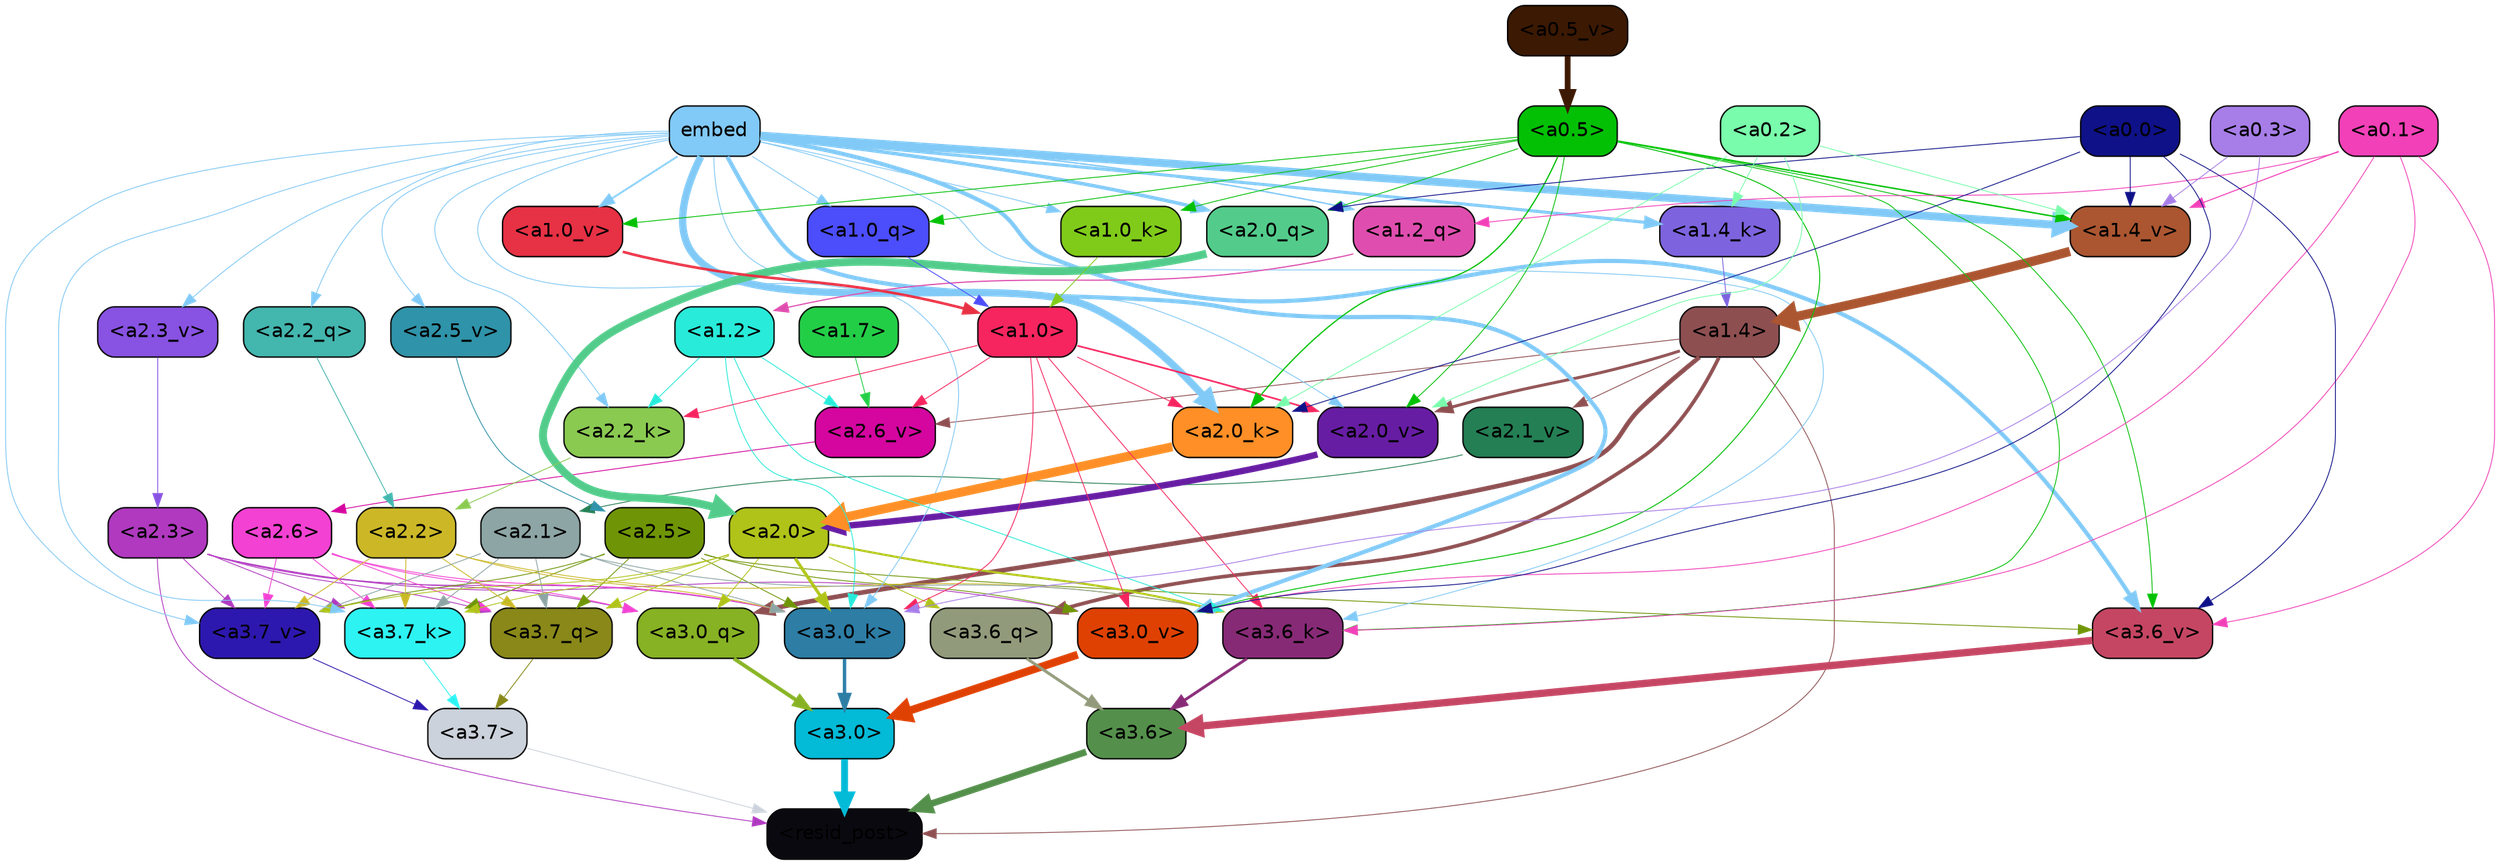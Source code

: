 strict digraph "" {
	graph [bgcolor=transparent,
		layout=dot,
		overlap=false,
		splines=true
	];
	"<a3.7>"	[color=black,
		fillcolor="#ccd2db",
		fontname=Helvetica,
		shape=box,
		style="filled, rounded"];
	"<resid_post>"	[color=black,
		fillcolor="#0b0910",
		fontname=Helvetica,
		shape=box,
		style="filled, rounded"];
	"<a3.7>" -> "<resid_post>"	[color="#ccd2db",
		penwidth=0.6];
	"<a3.6>"	[color=black,
		fillcolor="#54904b",
		fontname=Helvetica,
		shape=box,
		style="filled, rounded"];
	"<a3.6>" -> "<resid_post>"	[color="#54904b",
		penwidth=4.753257989883423];
	"<a3.0>"	[color=black,
		fillcolor="#03bad7",
		fontname=Helvetica,
		shape=box,
		style="filled, rounded"];
	"<a3.0>" -> "<resid_post>"	[color="#03bad7",
		penwidth=4.90053927898407];
	"<a2.3>"	[color=black,
		fillcolor="#b039c0",
		fontname=Helvetica,
		shape=box,
		style="filled, rounded"];
	"<a2.3>" -> "<resid_post>"	[color="#b039c0",
		penwidth=0.6];
	"<a3.7_q>"	[color=black,
		fillcolor="#898819",
		fontname=Helvetica,
		shape=box,
		style="filled, rounded"];
	"<a2.3>" -> "<a3.7_q>"	[color="#b039c0",
		penwidth=0.6];
	"<a3.0_q>"	[color=black,
		fillcolor="#87b224",
		fontname=Helvetica,
		shape=box,
		style="filled, rounded"];
	"<a2.3>" -> "<a3.0_q>"	[color="#b039c0",
		penwidth=0.6];
	"<a3.7_k>"	[color=black,
		fillcolor="#2df3f2",
		fontname=Helvetica,
		shape=box,
		style="filled, rounded"];
	"<a2.3>" -> "<a3.7_k>"	[color="#b039c0",
		penwidth=0.6];
	"<a3.0_k>"	[color=black,
		fillcolor="#2d7da5",
		fontname=Helvetica,
		shape=box,
		style="filled, rounded"];
	"<a2.3>" -> "<a3.0_k>"	[color="#b039c0",
		penwidth=0.6];
	"<a3.7_v>"	[color=black,
		fillcolor="#2c18ae",
		fontname=Helvetica,
		shape=box,
		style="filled, rounded"];
	"<a2.3>" -> "<a3.7_v>"	[color="#b039c0",
		penwidth=0.6];
	"<a3.0_v>"	[color=black,
		fillcolor="#df4103",
		fontname=Helvetica,
		shape=box,
		style="filled, rounded"];
	"<a2.3>" -> "<a3.0_v>"	[color="#b039c0",
		penwidth=0.6];
	"<a1.4>"	[color=black,
		fillcolor="#8e4f51",
		fontname=Helvetica,
		shape=box,
		style="filled, rounded"];
	"<a1.4>" -> "<resid_post>"	[color="#8e4f51",
		penwidth=0.6];
	"<a3.6_q>"	[color=black,
		fillcolor="#919a7a",
		fontname=Helvetica,
		shape=box,
		style="filled, rounded"];
	"<a1.4>" -> "<a3.6_q>"	[color="#8e4f51",
		penwidth=2.6043437719345093];
	"<a1.4>" -> "<a3.0_q>"	[color="#8e4f51",
		penwidth=3.2779015004634857];
	"<a2.6_v>"	[color=black,
		fillcolor="#d4069f",
		fontname=Helvetica,
		shape=box,
		style="filled, rounded"];
	"<a1.4>" -> "<a2.6_v>"	[color="#8e4f51",
		penwidth=0.6];
	"<a2.1_v>"	[color=black,
		fillcolor="#247f54",
		fontname=Helvetica,
		shape=box,
		style="filled, rounded"];
	"<a1.4>" -> "<a2.1_v>"	[color="#8e4f51",
		penwidth=0.6];
	"<a2.0_v>"	[color=black,
		fillcolor="#671da3",
		fontname=Helvetica,
		shape=box,
		style="filled, rounded"];
	"<a1.4>" -> "<a2.0_v>"	[color="#8e4f51",
		penwidth=2.089712530374527];
	"<a3.7_q>" -> "<a3.7>"	[color="#898819",
		penwidth=0.6];
	"<a3.6_q>" -> "<a3.6>"	[color="#919a7a",
		penwidth=2.091020345687866];
	"<a3.0_q>" -> "<a3.0>"	[color="#87b224",
		penwidth=2.7421876192092896];
	"<a3.7_k>" -> "<a3.7>"	[color="#2df3f2",
		penwidth=0.6];
	"<a3.6_k>"	[color=black,
		fillcolor="#872a76",
		fontname=Helvetica,
		shape=box,
		style="filled, rounded"];
	"<a3.6_k>" -> "<a3.6>"	[color="#872a76",
		penwidth=2.048597991466522];
	"<a3.0_k>" -> "<a3.0>"	[color="#2d7da5",
		penwidth=2.476402521133423];
	"<a3.7_v>" -> "<a3.7>"	[color="#2c18ae",
		penwidth=0.6];
	"<a3.6_v>"	[color=black,
		fillcolor="#c54663",
		fontname=Helvetica,
		shape=box,
		style="filled, rounded"];
	"<a3.6_v>" -> "<a3.6>"	[color="#c54663",
		penwidth=5.2550448179244995];
	"<a3.0_v>" -> "<a3.0>"	[color="#df4103",
		penwidth=5.652270674705505];
	"<a2.6>"	[color=black,
		fillcolor="#f341d3",
		fontname=Helvetica,
		shape=box,
		style="filled, rounded"];
	"<a2.6>" -> "<a3.7_q>"	[color="#f341d3",
		penwidth=0.6];
	"<a2.6>" -> "<a3.0_q>"	[color="#f341d3",
		penwidth=0.6];
	"<a2.6>" -> "<a3.7_k>"	[color="#f341d3",
		penwidth=0.6];
	"<a2.6>" -> "<a3.0_k>"	[color="#f341d3",
		penwidth=0.6];
	"<a2.6>" -> "<a3.7_v>"	[color="#f341d3",
		penwidth=0.6];
	"<a2.5>"	[color=black,
		fillcolor="#6f9506",
		fontname=Helvetica,
		shape=box,
		style="filled, rounded"];
	"<a2.5>" -> "<a3.7_q>"	[color="#6f9506",
		penwidth=0.6];
	"<a2.5>" -> "<a3.7_k>"	[color="#6f9506",
		penwidth=0.6];
	"<a2.5>" -> "<a3.0_k>"	[color="#6f9506",
		penwidth=0.6];
	"<a2.5>" -> "<a3.7_v>"	[color="#6f9506",
		penwidth=0.6];
	"<a2.5>" -> "<a3.6_v>"	[color="#6f9506",
		penwidth=0.6];
	"<a2.5>" -> "<a3.0_v>"	[color="#6f9506",
		penwidth=0.6];
	"<a2.2>"	[color=black,
		fillcolor="#ccb827",
		fontname=Helvetica,
		shape=box,
		style="filled, rounded"];
	"<a2.2>" -> "<a3.7_q>"	[color="#ccb827",
		penwidth=0.6];
	"<a2.2>" -> "<a3.7_k>"	[color="#ccb827",
		penwidth=0.6];
	"<a2.2>" -> "<a3.6_k>"	[color="#ccb827",
		penwidth=0.6];
	"<a2.2>" -> "<a3.0_k>"	[color="#ccb827",
		penwidth=0.6];
	"<a2.2>" -> "<a3.7_v>"	[color="#ccb827",
		penwidth=0.6];
	"<a2.1>"	[color=black,
		fillcolor="#8da5a4",
		fontname=Helvetica,
		shape=box,
		style="filled, rounded"];
	"<a2.1>" -> "<a3.7_q>"	[color="#8da5a4",
		penwidth=0.6];
	"<a2.1>" -> "<a3.7_k>"	[color="#8da5a4",
		penwidth=0.6];
	"<a2.1>" -> "<a3.6_k>"	[color="#8da5a4",
		penwidth=0.6];
	"<a2.1>" -> "<a3.0_k>"	[color="#8da5a4",
		penwidth=0.6];
	"<a2.1>" -> "<a3.7_v>"	[color="#8da5a4",
		penwidth=0.6];
	"<a2.0>"	[color=black,
		fillcolor="#afc319",
		fontname=Helvetica,
		shape=box,
		style="filled, rounded"];
	"<a2.0>" -> "<a3.7_q>"	[color="#afc319",
		penwidth=0.6];
	"<a2.0>" -> "<a3.6_q>"	[color="#afc319",
		penwidth=0.6];
	"<a2.0>" -> "<a3.0_q>"	[color="#afc319",
		penwidth=0.6];
	"<a2.0>" -> "<a3.7_k>"	[color="#afc319",
		penwidth=0.6];
	"<a2.0>" -> "<a3.6_k>"	[color="#afc319",
		penwidth=1.5290023684501648];
	"<a2.0>" -> "<a3.0_k>"	[color="#afc319",
		penwidth=2.2551413774490356];
	"<a2.0>" -> "<a3.7_v>"	[color="#afc319",
		penwidth=0.6];
	embed	[color=black,
		fillcolor="#81c9f6",
		fontname=Helvetica,
		shape=box,
		style="filled, rounded"];
	embed -> "<a3.7_k>"	[color="#81c9f6",
		penwidth=0.6];
	embed -> "<a3.6_k>"	[color="#81c9f6",
		penwidth=0.6];
	embed -> "<a3.0_k>"	[color="#81c9f6",
		penwidth=0.6];
	embed -> "<a3.7_v>"	[color="#81c9f6",
		penwidth=0.6];
	embed -> "<a3.6_v>"	[color="#81c9f6",
		penwidth=2.9556376338005066];
	embed -> "<a3.0_v>"	[color="#81c9f6",
		penwidth=2.972973108291626];
	"<a2.2_q>"	[color=black,
		fillcolor="#43b6ae",
		fontname=Helvetica,
		shape=box,
		style="filled, rounded"];
	embed -> "<a2.2_q>"	[color="#81c9f6",
		penwidth=0.6];
	"<a2.0_q>"	[color=black,
		fillcolor="#53cc8b",
		fontname=Helvetica,
		shape=box,
		style="filled, rounded"];
	embed -> "<a2.0_q>"	[color="#81c9f6",
		penwidth=2.540744114667177];
	"<a2.2_k>"	[color=black,
		fillcolor="#8aca51",
		fontname=Helvetica,
		shape=box,
		style="filled, rounded"];
	embed -> "<a2.2_k>"	[color="#81c9f6",
		penwidth=0.6];
	"<a2.0_k>"	[color=black,
		fillcolor="#ff8f26",
		fontname=Helvetica,
		shape=box,
		style="filled, rounded"];
	embed -> "<a2.0_k>"	[color="#81c9f6",
		penwidth=5.233989953994751];
	"<a2.5_v>"	[color=black,
		fillcolor="#2f93a9",
		fontname=Helvetica,
		shape=box,
		style="filled, rounded"];
	embed -> "<a2.5_v>"	[color="#81c9f6",
		penwidth=0.6];
	"<a2.3_v>"	[color=black,
		fillcolor="#8852e2",
		fontname=Helvetica,
		shape=box,
		style="filled, rounded"];
	embed -> "<a2.3_v>"	[color="#81c9f6",
		penwidth=0.6];
	embed -> "<a2.0_v>"	[color="#81c9f6",
		penwidth=0.6];
	"<a1.2_q>"	[color=black,
		fillcolor="#df4eaf",
		fontname=Helvetica,
		shape=box,
		style="filled, rounded"];
	embed -> "<a1.2_q>"	[color="#81c9f6",
		penwidth=1.0232882499694824];
	"<a1.0_q>"	[color=black,
		fillcolor="#4c4dfb",
		fontname=Helvetica,
		shape=box,
		style="filled, rounded"];
	embed -> "<a1.0_q>"	[color="#81c9f6",
		penwidth=0.6];
	"<a1.4_k>"	[color=black,
		fillcolor="#7d63de",
		fontname=Helvetica,
		shape=box,
		style="filled, rounded"];
	embed -> "<a1.4_k>"	[color="#81c9f6",
		penwidth=2.181154489517212];
	"<a1.0_k>"	[color=black,
		fillcolor="#80cb1a",
		fontname=Helvetica,
		shape=box,
		style="filled, rounded"];
	embed -> "<a1.0_k>"	[color="#81c9f6",
		penwidth=0.6];
	"<a1.4_v>"	[color=black,
		fillcolor="#ab5631",
		fontname=Helvetica,
		shape=box,
		style="filled, rounded"];
	embed -> "<a1.4_v>"	[color="#81c9f6",
		penwidth=5.707561254501343];
	"<a1.0_v>"	[color=black,
		fillcolor="#e73144",
		fontname=Helvetica,
		shape=box,
		style="filled, rounded"];
	embed -> "<a1.0_v>"	[color="#81c9f6",
		penwidth=1.26310396194458];
	"<a1.2>"	[color=black,
		fillcolor="#28ebd9",
		fontname=Helvetica,
		shape=box,
		style="filled, rounded"];
	"<a1.2>" -> "<a3.6_k>"	[color="#28ebd9",
		penwidth=0.6];
	"<a1.2>" -> "<a3.0_k>"	[color="#28ebd9",
		penwidth=0.6];
	"<a1.2>" -> "<a2.2_k>"	[color="#28ebd9",
		penwidth=0.6];
	"<a1.2>" -> "<a2.6_v>"	[color="#28ebd9",
		penwidth=0.6];
	"<a1.0>"	[color=black,
		fillcolor="#f6255f",
		fontname=Helvetica,
		shape=box,
		style="filled, rounded"];
	"<a1.0>" -> "<a3.6_k>"	[color="#f6255f",
		penwidth=0.6];
	"<a1.0>" -> "<a3.0_k>"	[color="#f6255f",
		penwidth=0.6];
	"<a1.0>" -> "<a3.0_v>"	[color="#f6255f",
		penwidth=0.6];
	"<a1.0>" -> "<a2.2_k>"	[color="#f6255f",
		penwidth=0.6];
	"<a1.0>" -> "<a2.0_k>"	[color="#f6255f",
		penwidth=0.6];
	"<a1.0>" -> "<a2.6_v>"	[color="#f6255f",
		penwidth=0.6];
	"<a1.0>" -> "<a2.0_v>"	[color="#f6255f",
		penwidth=1.1915444135665894];
	"<a0.5>"	[color=black,
		fillcolor="#03c005",
		fontname=Helvetica,
		shape=box,
		style="filled, rounded"];
	"<a0.5>" -> "<a3.6_k>"	[color="#03c005",
		penwidth=0.6];
	"<a0.5>" -> "<a3.6_v>"	[color="#03c005",
		penwidth=0.6];
	"<a0.5>" -> "<a3.0_v>"	[color="#03c005",
		penwidth=0.6790935099124908];
	"<a0.5>" -> "<a2.0_q>"	[color="#03c005",
		penwidth=0.6];
	"<a0.5>" -> "<a2.0_k>"	[color="#03c005",
		penwidth=0.8868831396102905];
	"<a0.5>" -> "<a2.0_v>"	[color="#03c005",
		penwidth=0.6];
	"<a0.5>" -> "<a1.0_q>"	[color="#03c005",
		penwidth=0.6];
	"<a0.5>" -> "<a1.0_k>"	[color="#03c005",
		penwidth=0.6];
	"<a0.5>" -> "<a1.4_v>"	[color="#03c005",
		penwidth=1.0242966413497925];
	"<a0.5>" -> "<a1.0_v>"	[color="#03c005",
		penwidth=0.6];
	"<a0.1>"	[color=black,
		fillcolor="#f240b8",
		fontname=Helvetica,
		shape=box,
		style="filled, rounded"];
	"<a0.1>" -> "<a3.6_k>"	[color="#f240b8",
		penwidth=0.6];
	"<a0.1>" -> "<a3.6_v>"	[color="#f240b8",
		penwidth=0.6];
	"<a0.1>" -> "<a3.0_v>"	[color="#f240b8",
		penwidth=0.6];
	"<a0.1>" -> "<a1.2_q>"	[color="#f240b8",
		penwidth=0.6];
	"<a0.1>" -> "<a1.4_v>"	[color="#f240b8",
		penwidth=0.7291159629821777];
	"<a0.3>"	[color=black,
		fillcolor="#a77de8",
		fontname=Helvetica,
		shape=box,
		style="filled, rounded"];
	"<a0.3>" -> "<a3.0_k>"	[color="#a77de8",
		penwidth=0.6];
	"<a0.3>" -> "<a1.4_v>"	[color="#a77de8",
		penwidth=0.6];
	"<a0.0>"	[color=black,
		fillcolor="#0f1188",
		fontname=Helvetica,
		shape=box,
		style="filled, rounded"];
	"<a0.0>" -> "<a3.6_v>"	[color="#0f1188",
		penwidth=0.6];
	"<a0.0>" -> "<a3.0_v>"	[color="#0f1188",
		penwidth=0.6];
	"<a0.0>" -> "<a2.0_q>"	[color="#0f1188",
		penwidth=0.6];
	"<a0.0>" -> "<a2.0_k>"	[color="#0f1188",
		penwidth=0.6];
	"<a0.0>" -> "<a1.4_v>"	[color="#0f1188",
		penwidth=0.6];
	"<a2.2_q>" -> "<a2.2>"	[color="#43b6ae",
		penwidth=0.6];
	"<a2.0_q>" -> "<a2.0>"	[color="#53cc8b",
		penwidth=5.6763341426849365];
	"<a2.2_k>" -> "<a2.2>"	[color="#8aca51",
		penwidth=0.6];
	"<a2.0_k>" -> "<a2.0>"	[color="#ff8f26",
		penwidth=6.450865745544434];
	"<a2.6_v>" -> "<a2.6>"	[color="#d4069f",
		penwidth=0.6];
	"<a2.5_v>" -> "<a2.5>"	[color="#2f93a9",
		penwidth=0.6];
	"<a2.3_v>" -> "<a2.3>"	[color="#8852e2",
		penwidth=0.6];
	"<a2.1_v>" -> "<a2.1>"	[color="#247f54",
		penwidth=0.6];
	"<a2.0_v>" -> "<a2.0>"	[color="#671da3",
		penwidth=4.569358706474304];
	"<a0.2>"	[color=black,
		fillcolor="#79fcab",
		fontname=Helvetica,
		shape=box,
		style="filled, rounded"];
	"<a0.2>" -> "<a2.0_k>"	[color="#79fcab",
		penwidth=0.6];
	"<a0.2>" -> "<a2.0_v>"	[color="#79fcab",
		penwidth=0.6];
	"<a0.2>" -> "<a1.4_k>"	[color="#79fcab",
		penwidth=0.6];
	"<a0.2>" -> "<a1.4_v>"	[color="#79fcab",
		penwidth=0.6];
	"<a1.7>"	[color=black,
		fillcolor="#23ce47",
		fontname=Helvetica,
		shape=box,
		style="filled, rounded"];
	"<a1.7>" -> "<a2.6_v>"	[color="#23ce47",
		penwidth=0.6];
	"<a1.2_q>" -> "<a1.2>"	[color="#df4eaf",
		penwidth=0.8473789691925049];
	"<a1.0_q>" -> "<a1.0>"	[color="#4c4dfb",
		penwidth=0.6];
	"<a1.4_k>" -> "<a1.4>"	[color="#7d63de",
		penwidth=0.6];
	"<a1.0_k>" -> "<a1.0>"	[color="#80cb1a",
		penwidth=0.6];
	"<a1.4_v>" -> "<a1.4>"	[color="#ab5631",
		penwidth=6.609479665756226];
	"<a1.0_v>" -> "<a1.0>"	[color="#e73144",
		penwidth=1.862385869026184];
	"<a0.5_v>"	[color=black,
		fillcolor="#3c1903",
		fontname=Helvetica,
		shape=box,
		style="filled, rounded"];
	"<a0.5_v>" -> "<a0.5>"	[color="#3c1903",
		penwidth=4.101986527442932];
}
